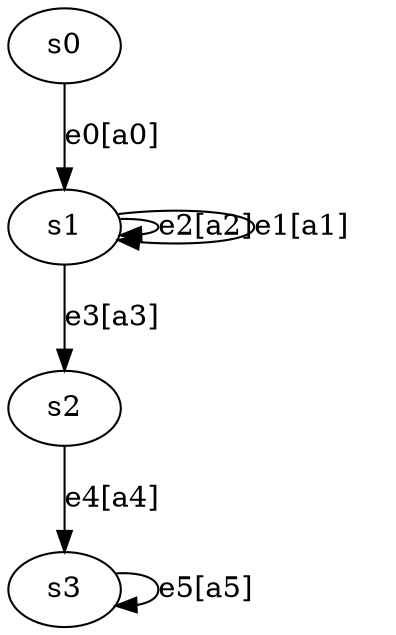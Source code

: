digraph GSTG {
	s3 [label="s3"];
	s1 [label="s1"];
	s0 [label="s0"];
	s2 [label="s2"];
	s3 -> s3 [style=solid, label="e5[a5]"];
	s1 -> s1 [style=solid, label="e2[a2]"];
	s1 -> s1 [style=solid, label="e1[a1]"];
	s0 -> s1 [style=solid, label="e0[a0]"];
	s1 -> s2 [style=solid, label="e3[a3]"];
	s2 -> s3 [style=solid, label="e4[a4]"];
}
